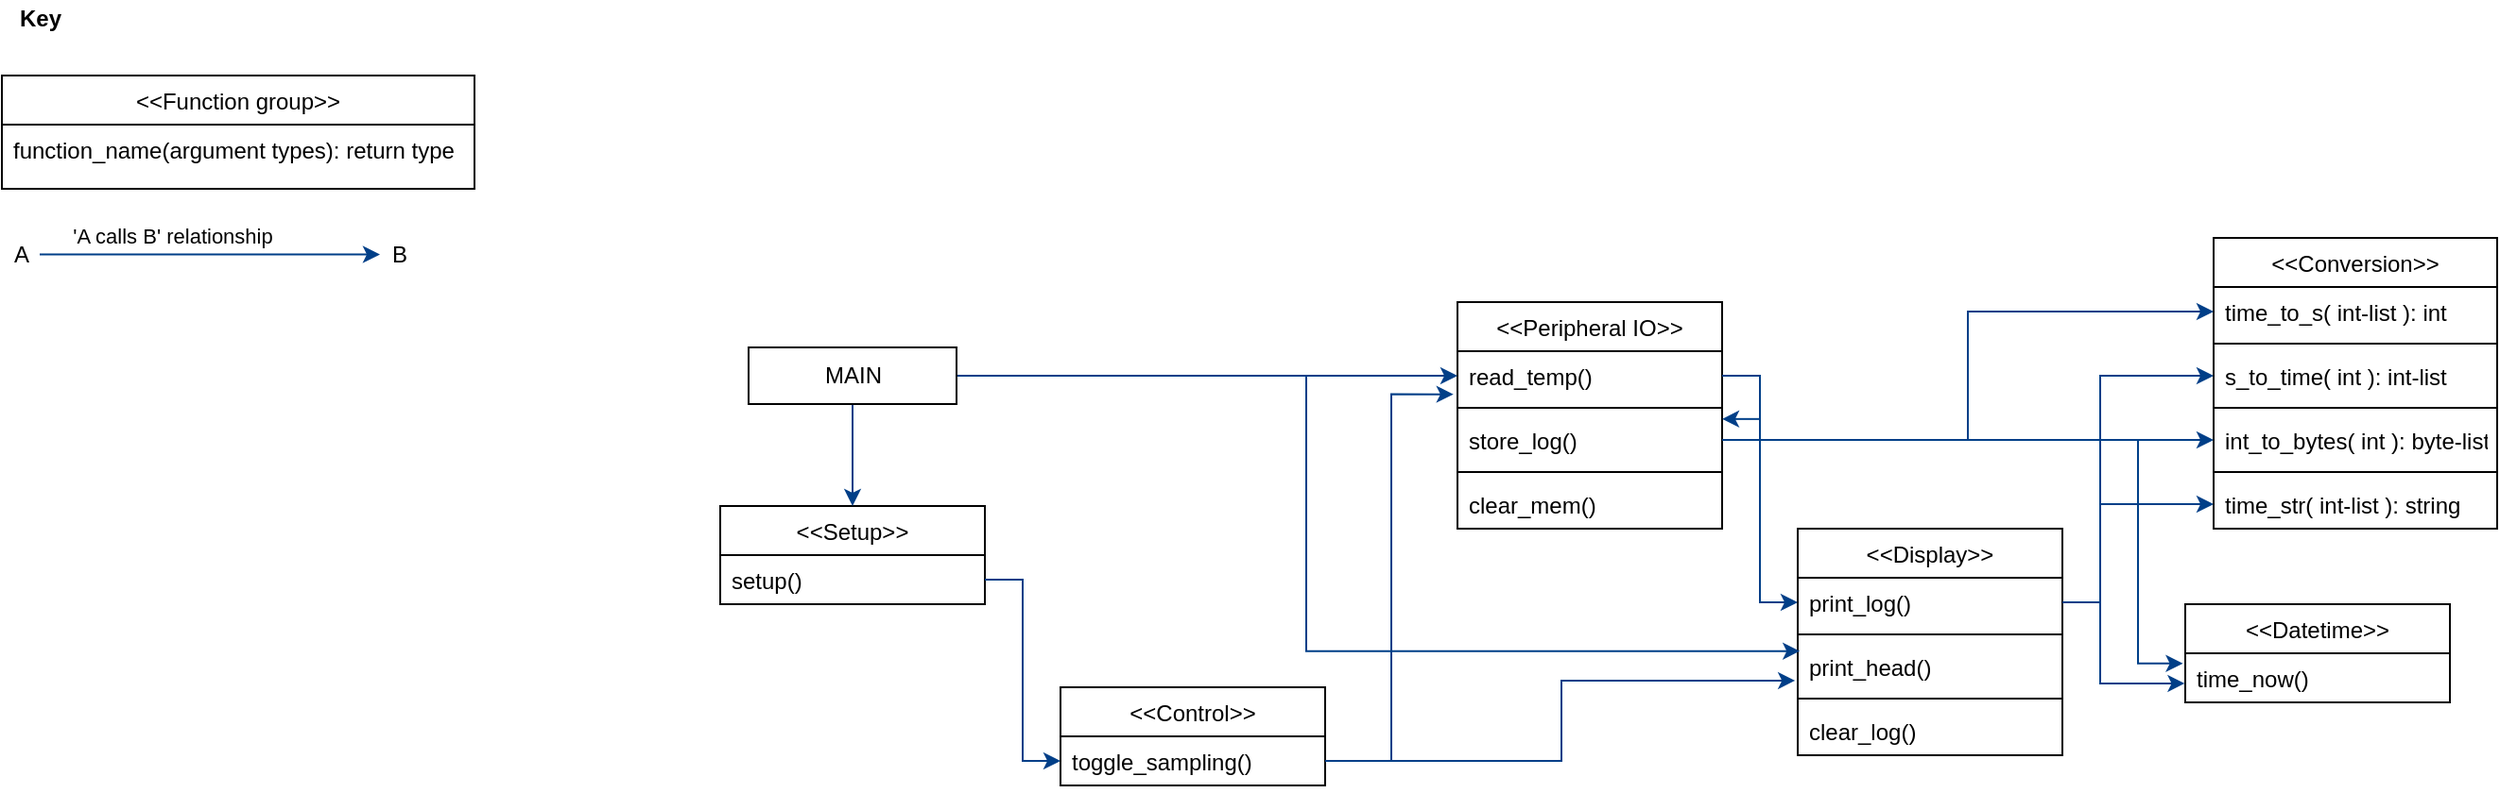 <mxfile version="13.9.2" type="device"><diagram id="46VCVhG75QQmcoM_YC9O" name="Page-1"><mxGraphModel dx="1021" dy="539" grid="1" gridSize="10" guides="1" tooltips="1" connect="1" arrows="1" fold="1" page="1" pageScale="1" pageWidth="1169" pageHeight="827" math="0" shadow="0"><root><mxCell id="0"/><mxCell id="1" parent="0"/><mxCell id="0w3mClHJa15xDYMQMFty-1" value="&lt;&lt;Function group&gt;&gt;" style="swimlane;fontStyle=0;childLayout=stackLayout;horizontal=1;startSize=26;fillColor=none;horizontalStack=0;resizeParent=1;resizeParentMax=0;resizeLast=0;collapsible=1;marginBottom=0;" vertex="1" parent="1"><mxGeometry x="40" y="90" width="250" height="60" as="geometry"/></mxCell><mxCell id="0w3mClHJa15xDYMQMFty-2" value="function_name(argument types): return type " style="text;strokeColor=none;fillColor=none;align=left;verticalAlign=top;spacingLeft=4;spacingRight=4;overflow=hidden;rotatable=0;points=[[0,0.5],[1,0.5]];portConstraint=eastwest;" vertex="1" parent="0w3mClHJa15xDYMQMFty-1"><mxGeometry y="26" width="250" height="34" as="geometry"/></mxCell><mxCell id="0w3mClHJa15xDYMQMFty-3" value="" style="endArrow=classic;html=1;endFill=1;strokeColor=#003F88;" edge="1" parent="1"><mxGeometry width="50" height="50" relative="1" as="geometry"><mxPoint x="60" y="184.76" as="sourcePoint"/><mxPoint x="240" y="184.76" as="targetPoint"/></mxGeometry></mxCell><mxCell id="0w3mClHJa15xDYMQMFty-4" value="'A calls B' relationship" style="edgeLabel;html=1;align=center;verticalAlign=middle;resizable=0;points=[];" vertex="1" connectable="0" parent="0w3mClHJa15xDYMQMFty-3"><mxGeometry x="0.31" y="-1" relative="1" as="geometry"><mxPoint x="-48.0" y="-10.76" as="offset"/></mxGeometry></mxCell><mxCell id="0w3mClHJa15xDYMQMFty-5" value="&lt;b&gt;Key&lt;/b&gt;" style="text;html=1;align=center;verticalAlign=middle;resizable=0;points=[];autosize=1;" vertex="1" parent="1"><mxGeometry x="40" y="50" width="40" height="20" as="geometry"/></mxCell><mxCell id="0w3mClHJa15xDYMQMFty-6" value="&lt;&lt;Setup&gt;&gt;" style="swimlane;fontStyle=0;childLayout=stackLayout;horizontal=1;startSize=26;fillColor=none;horizontalStack=0;resizeParent=1;resizeParentMax=0;resizeLast=0;collapsible=1;marginBottom=0;" vertex="1" parent="1"><mxGeometry x="420" y="318" width="140" height="52" as="geometry"/></mxCell><mxCell id="0w3mClHJa15xDYMQMFty-7" value="setup()" style="text;strokeColor=none;fillColor=none;align=left;verticalAlign=top;spacingLeft=4;spacingRight=4;overflow=hidden;rotatable=0;points=[[0,0.5],[1,0.5]];portConstraint=eastwest;" vertex="1" parent="0w3mClHJa15xDYMQMFty-6"><mxGeometry y="26" width="140" height="26" as="geometry"/></mxCell><mxCell id="0w3mClHJa15xDYMQMFty-8" value="&lt;&lt;Peripheral IO&gt;&gt;" style="swimlane;fontStyle=0;childLayout=stackLayout;horizontal=1;startSize=26;fillColor=none;horizontalStack=0;resizeParent=1;resizeParentMax=0;resizeLast=0;collapsible=1;marginBottom=0;" vertex="1" parent="1"><mxGeometry x="810" y="210" width="140" height="120" as="geometry"><mxRectangle x="610" y="180" width="130" height="26" as="alternateBounds"/></mxGeometry></mxCell><mxCell id="0w3mClHJa15xDYMQMFty-9" value="read_temp()" style="text;strokeColor=none;fillColor=none;align=left;verticalAlign=top;spacingLeft=4;spacingRight=4;overflow=hidden;rotatable=0;points=[[0,0.5],[1,0.5]];portConstraint=eastwest;" vertex="1" parent="0w3mClHJa15xDYMQMFty-8"><mxGeometry y="26" width="140" height="26" as="geometry"/></mxCell><mxCell id="0w3mClHJa15xDYMQMFty-10" value="" style="line;strokeWidth=1;fillColor=none;align=left;verticalAlign=middle;spacingTop=-1;spacingLeft=3;spacingRight=3;rotatable=0;labelPosition=right;points=[];portConstraint=eastwest;" vertex="1" parent="0w3mClHJa15xDYMQMFty-8"><mxGeometry y="52" width="140" height="8" as="geometry"/></mxCell><mxCell id="0w3mClHJa15xDYMQMFty-11" value="store_log()" style="text;strokeColor=none;fillColor=none;align=left;verticalAlign=top;spacingLeft=4;spacingRight=4;overflow=hidden;rotatable=0;points=[[0,0.5],[1,0.5]];portConstraint=eastwest;" vertex="1" parent="0w3mClHJa15xDYMQMFty-8"><mxGeometry y="60" width="140" height="26" as="geometry"/></mxCell><mxCell id="0w3mClHJa15xDYMQMFty-12" value="" style="line;strokeWidth=1;fillColor=none;align=left;verticalAlign=middle;spacingTop=-1;spacingLeft=3;spacingRight=3;rotatable=0;labelPosition=right;points=[];portConstraint=eastwest;" vertex="1" parent="0w3mClHJa15xDYMQMFty-8"><mxGeometry y="86" width="140" height="8" as="geometry"/></mxCell><mxCell id="0w3mClHJa15xDYMQMFty-13" value="clear_mem()" style="text;strokeColor=none;fillColor=none;align=left;verticalAlign=top;spacingLeft=4;spacingRight=4;overflow=hidden;rotatable=0;points=[[0,0.5],[1,0.5]];portConstraint=eastwest;" vertex="1" parent="0w3mClHJa15xDYMQMFty-8"><mxGeometry y="94" width="140" height="26" as="geometry"/></mxCell><mxCell id="0w3mClHJa15xDYMQMFty-14" value="&lt;&lt;Display&gt;&gt;" style="swimlane;fontStyle=0;childLayout=stackLayout;horizontal=1;startSize=26;fillColor=none;horizontalStack=0;resizeParent=1;resizeParentMax=0;resizeLast=0;collapsible=1;marginBottom=0;" vertex="1" parent="1"><mxGeometry x="990" y="330" width="140" height="120" as="geometry"><mxRectangle x="610" y="180" width="130" height="26" as="alternateBounds"/></mxGeometry></mxCell><mxCell id="0w3mClHJa15xDYMQMFty-15" value="print_log()" style="text;strokeColor=none;fillColor=none;align=left;verticalAlign=top;spacingLeft=4;spacingRight=4;overflow=hidden;rotatable=0;points=[[0,0.5],[1,0.5]];portConstraint=eastwest;" vertex="1" parent="0w3mClHJa15xDYMQMFty-14"><mxGeometry y="26" width="140" height="26" as="geometry"/></mxCell><mxCell id="0w3mClHJa15xDYMQMFty-16" value="" style="line;strokeWidth=1;fillColor=none;align=left;verticalAlign=middle;spacingTop=-1;spacingLeft=3;spacingRight=3;rotatable=0;labelPosition=right;points=[];portConstraint=eastwest;" vertex="1" parent="0w3mClHJa15xDYMQMFty-14"><mxGeometry y="52" width="140" height="8" as="geometry"/></mxCell><mxCell id="0w3mClHJa15xDYMQMFty-17" value="print_head()" style="text;strokeColor=none;fillColor=none;align=left;verticalAlign=top;spacingLeft=4;spacingRight=4;overflow=hidden;rotatable=0;points=[[0,0.5],[1,0.5]];portConstraint=eastwest;" vertex="1" parent="0w3mClHJa15xDYMQMFty-14"><mxGeometry y="60" width="140" height="26" as="geometry"/></mxCell><mxCell id="0w3mClHJa15xDYMQMFty-18" value="" style="line;strokeWidth=1;fillColor=none;align=left;verticalAlign=middle;spacingTop=-1;spacingLeft=3;spacingRight=3;rotatable=0;labelPosition=right;points=[];portConstraint=eastwest;" vertex="1" parent="0w3mClHJa15xDYMQMFty-14"><mxGeometry y="86" width="140" height="8" as="geometry"/></mxCell><mxCell id="0w3mClHJa15xDYMQMFty-19" value="clear_log()" style="text;strokeColor=none;fillColor=none;align=left;verticalAlign=top;spacingLeft=4;spacingRight=4;overflow=hidden;rotatable=0;points=[[0,0.5],[1,0.5]];portConstraint=eastwest;" vertex="1" parent="0w3mClHJa15xDYMQMFty-14"><mxGeometry y="94" width="140" height="26" as="geometry"/></mxCell><mxCell id="0w3mClHJa15xDYMQMFty-20" value="&lt;&lt;Control&gt;&gt;" style="swimlane;fontStyle=0;childLayout=stackLayout;horizontal=1;startSize=26;fillColor=none;horizontalStack=0;resizeParent=1;resizeParentMax=0;resizeLast=0;collapsible=1;marginBottom=0;" vertex="1" parent="1"><mxGeometry x="600" y="414" width="140" height="52" as="geometry"><mxRectangle x="610" y="180" width="130" height="26" as="alternateBounds"/></mxGeometry></mxCell><mxCell id="0w3mClHJa15xDYMQMFty-21" value="toggle_sampling()" style="text;strokeColor=none;fillColor=none;align=left;verticalAlign=top;spacingLeft=4;spacingRight=4;overflow=hidden;rotatable=0;points=[[0,0.5],[1,0.5]];portConstraint=eastwest;" vertex="1" parent="0w3mClHJa15xDYMQMFty-20"><mxGeometry y="26" width="140" height="26" as="geometry"/></mxCell><mxCell id="0w3mClHJa15xDYMQMFty-22" value="&lt;&lt;Datetime&gt;&gt;" style="swimlane;fontStyle=0;childLayout=stackLayout;horizontal=1;startSize=26;fillColor=none;horizontalStack=0;resizeParent=1;resizeParentMax=0;resizeLast=0;collapsible=1;marginBottom=0;" vertex="1" parent="1"><mxGeometry x="1195" y="370" width="140" height="52" as="geometry"><mxRectangle x="610" y="180" width="130" height="26" as="alternateBounds"/></mxGeometry></mxCell><mxCell id="0w3mClHJa15xDYMQMFty-23" value="time_now()" style="text;strokeColor=none;fillColor=none;align=left;verticalAlign=top;spacingLeft=4;spacingRight=4;overflow=hidden;rotatable=0;points=[[0,0.5],[1,0.5]];portConstraint=eastwest;" vertex="1" parent="0w3mClHJa15xDYMQMFty-22"><mxGeometry y="26" width="140" height="26" as="geometry"/></mxCell><mxCell id="0w3mClHJa15xDYMQMFty-24" value="&lt;&lt;Conversion&gt;&gt;" style="swimlane;fontStyle=0;childLayout=stackLayout;horizontal=1;startSize=26;fillColor=none;horizontalStack=0;resizeParent=1;resizeParentMax=0;resizeLast=0;collapsible=1;marginBottom=0;" vertex="1" parent="1"><mxGeometry x="1210" y="176" width="150" height="154" as="geometry"><mxRectangle x="610" y="180" width="130" height="26" as="alternateBounds"/></mxGeometry></mxCell><mxCell id="0w3mClHJa15xDYMQMFty-25" value="time_to_s( int-list ): int" style="text;strokeColor=none;fillColor=none;align=left;verticalAlign=top;spacingLeft=4;spacingRight=4;overflow=hidden;rotatable=0;points=[[0,0.5],[1,0.5]];portConstraint=eastwest;" vertex="1" parent="0w3mClHJa15xDYMQMFty-24"><mxGeometry y="26" width="150" height="26" as="geometry"/></mxCell><mxCell id="0w3mClHJa15xDYMQMFty-26" value="" style="line;strokeWidth=1;fillColor=none;align=left;verticalAlign=middle;spacingTop=-1;spacingLeft=3;spacingRight=3;rotatable=0;labelPosition=right;points=[];portConstraint=eastwest;" vertex="1" parent="0w3mClHJa15xDYMQMFty-24"><mxGeometry y="52" width="150" height="8" as="geometry"/></mxCell><mxCell id="0w3mClHJa15xDYMQMFty-27" value="s_to_time( int ): int-list" style="text;strokeColor=none;fillColor=none;align=left;verticalAlign=top;spacingLeft=4;spacingRight=4;overflow=hidden;rotatable=0;points=[[0,0.5],[1,0.5]];portConstraint=eastwest;" vertex="1" parent="0w3mClHJa15xDYMQMFty-24"><mxGeometry y="60" width="150" height="26" as="geometry"/></mxCell><mxCell id="0w3mClHJa15xDYMQMFty-28" value="" style="line;strokeWidth=1;fillColor=none;align=left;verticalAlign=middle;spacingTop=-1;spacingLeft=3;spacingRight=3;rotatable=0;labelPosition=right;points=[];portConstraint=eastwest;" vertex="1" parent="0w3mClHJa15xDYMQMFty-24"><mxGeometry y="86" width="150" height="8" as="geometry"/></mxCell><mxCell id="0w3mClHJa15xDYMQMFty-29" value="int_to_bytes( int ): byte-list" style="text;strokeColor=none;fillColor=none;align=left;verticalAlign=top;spacingLeft=4;spacingRight=4;overflow=hidden;rotatable=0;points=[[0,0.5],[1,0.5]];portConstraint=eastwest;" vertex="1" parent="0w3mClHJa15xDYMQMFty-24"><mxGeometry y="94" width="150" height="26" as="geometry"/></mxCell><mxCell id="0w3mClHJa15xDYMQMFty-30" value="" style="line;strokeWidth=1;fillColor=none;align=left;verticalAlign=middle;spacingTop=-1;spacingLeft=3;spacingRight=3;rotatable=0;labelPosition=right;points=[];portConstraint=eastwest;" vertex="1" parent="0w3mClHJa15xDYMQMFty-24"><mxGeometry y="120" width="150" height="8" as="geometry"/></mxCell><mxCell id="0w3mClHJa15xDYMQMFty-31" value="time_str( int-list ): string" style="text;strokeColor=none;fillColor=none;align=left;verticalAlign=top;spacingLeft=4;spacingRight=4;overflow=hidden;rotatable=0;points=[[0,0.5],[1,0.5]];portConstraint=eastwest;" vertex="1" parent="0w3mClHJa15xDYMQMFty-24"><mxGeometry y="128" width="150" height="26" as="geometry"/></mxCell><mxCell id="0w3mClHJa15xDYMQMFty-32" style="edgeStyle=orthogonalEdgeStyle;rounded=0;orthogonalLoop=1;jettySize=auto;html=1;entryX=0.5;entryY=0;entryDx=0;entryDy=0;strokeColor=#003F88;" edge="1" parent="1" source="0w3mClHJa15xDYMQMFty-35" target="0w3mClHJa15xDYMQMFty-6"><mxGeometry relative="1" as="geometry"/></mxCell><mxCell id="0w3mClHJa15xDYMQMFty-33" style="edgeStyle=orthogonalEdgeStyle;rounded=0;orthogonalLoop=1;jettySize=auto;html=1;entryX=0;entryY=0.5;entryDx=0;entryDy=0;endArrow=classic;endFill=1;strokeColor=#003f88;" edge="1" parent="1" source="0w3mClHJa15xDYMQMFty-35" target="0w3mClHJa15xDYMQMFty-9"><mxGeometry relative="1" as="geometry"/></mxCell><mxCell id="0w3mClHJa15xDYMQMFty-34" style="edgeStyle=orthogonalEdgeStyle;rounded=0;orthogonalLoop=1;jettySize=auto;html=1;entryX=0.008;entryY=0.187;entryDx=0;entryDy=0;entryPerimeter=0;endArrow=classic;endFill=1;strokeColor=#003F88;" edge="1" parent="1" source="0w3mClHJa15xDYMQMFty-35" target="0w3mClHJa15xDYMQMFty-17"><mxGeometry relative="1" as="geometry"><Array as="points"><mxPoint x="730" y="249"/><mxPoint x="730" y="395"/></Array></mxGeometry></mxCell><mxCell id="0w3mClHJa15xDYMQMFty-35" value="MAIN" style="html=1;fillColor=none;align=center;" vertex="1" parent="1"><mxGeometry x="435" y="234" width="110" height="30" as="geometry"/></mxCell><mxCell id="0w3mClHJa15xDYMQMFty-36" value="A" style="text;html=1;align=center;verticalAlign=middle;resizable=0;points=[];autosize=1;" vertex="1" parent="1"><mxGeometry x="40" y="175" width="20" height="20" as="geometry"/></mxCell><mxCell id="0w3mClHJa15xDYMQMFty-37" value="B" style="text;html=1;align=center;verticalAlign=middle;resizable=0;points=[];autosize=1;" vertex="1" parent="1"><mxGeometry x="240" y="175" width="20" height="20" as="geometry"/></mxCell><mxCell id="0w3mClHJa15xDYMQMFty-38" style="edgeStyle=orthogonalEdgeStyle;rounded=0;orthogonalLoop=1;jettySize=auto;html=1;entryX=0;entryY=0.5;entryDx=0;entryDy=0;endArrow=classic;endFill=1;strokeColor=#003F88;" edge="1" parent="1" source="0w3mClHJa15xDYMQMFty-9" target="0w3mClHJa15xDYMQMFty-15"><mxGeometry relative="1" as="geometry"/></mxCell><mxCell id="0w3mClHJa15xDYMQMFty-39" style="edgeStyle=orthogonalEdgeStyle;rounded=0;orthogonalLoop=1;jettySize=auto;html=1;entryX=0;entryY=0.5;entryDx=0;entryDy=0;endArrow=classic;endFill=1;strokeColor=#003F88;" edge="1" parent="1" source="0w3mClHJa15xDYMQMFty-11" target="0w3mClHJa15xDYMQMFty-25"><mxGeometry relative="1" as="geometry"/></mxCell><mxCell id="0w3mClHJa15xDYMQMFty-40" style="edgeStyle=orthogonalEdgeStyle;rounded=0;orthogonalLoop=1;jettySize=auto;html=1;entryX=0;entryY=0.5;entryDx=0;entryDy=0;endArrow=classic;endFill=1;strokeColor=#003F88;" edge="1" parent="1" source="0w3mClHJa15xDYMQMFty-11" target="0w3mClHJa15xDYMQMFty-29"><mxGeometry relative="1" as="geometry"/></mxCell><mxCell id="0w3mClHJa15xDYMQMFty-41" style="edgeStyle=orthogonalEdgeStyle;rounded=0;orthogonalLoop=1;jettySize=auto;html=1;entryX=-0.009;entryY=0.209;entryDx=0;entryDy=0;entryPerimeter=0;endArrow=classic;endFill=1;strokeColor=#003F88;" edge="1" parent="1" source="0w3mClHJa15xDYMQMFty-11" target="0w3mClHJa15xDYMQMFty-23"><mxGeometry relative="1" as="geometry"><Array as="points"><mxPoint x="1170" y="283"/><mxPoint x="1170" y="401"/></Array></mxGeometry></mxCell><mxCell id="0w3mClHJa15xDYMQMFty-42" style="edgeStyle=orthogonalEdgeStyle;rounded=0;orthogonalLoop=1;jettySize=auto;html=1;entryX=-0.002;entryY=0.615;entryDx=0;entryDy=0;entryPerimeter=0;endArrow=classic;endFill=1;strokeColor=#003F88;" edge="1" parent="1" source="0w3mClHJa15xDYMQMFty-15" target="0w3mClHJa15xDYMQMFty-23"><mxGeometry relative="1" as="geometry"><Array as="points"><mxPoint x="1150" y="369"/><mxPoint x="1150" y="412"/></Array></mxGeometry></mxCell><mxCell id="0w3mClHJa15xDYMQMFty-43" style="edgeStyle=orthogonalEdgeStyle;rounded=0;orthogonalLoop=1;jettySize=auto;html=1;entryX=0;entryY=0.5;entryDx=0;entryDy=0;endArrow=classic;endFill=1;strokeColor=#003F88;" edge="1" parent="1" source="0w3mClHJa15xDYMQMFty-15" target="0w3mClHJa15xDYMQMFty-27"><mxGeometry relative="1" as="geometry"><Array as="points"><mxPoint x="1150" y="369"/><mxPoint x="1150" y="249"/></Array></mxGeometry></mxCell><mxCell id="0w3mClHJa15xDYMQMFty-44" style="edgeStyle=orthogonalEdgeStyle;rounded=0;orthogonalLoop=1;jettySize=auto;html=1;entryX=0;entryY=0.5;entryDx=0;entryDy=0;endArrow=classic;endFill=1;strokeColor=#003F88;" edge="1" parent="1" source="0w3mClHJa15xDYMQMFty-15" target="0w3mClHJa15xDYMQMFty-31"><mxGeometry relative="1" as="geometry"><Array as="points"><mxPoint x="1150" y="369"/><mxPoint x="1150" y="317"/></Array></mxGeometry></mxCell><mxCell id="0w3mClHJa15xDYMQMFty-45" style="edgeStyle=orthogonalEdgeStyle;rounded=0;orthogonalLoop=1;jettySize=auto;html=1;entryX=-0.015;entryY=0.878;entryDx=0;entryDy=0;entryPerimeter=0;endArrow=classic;endFill=1;strokeColor=#003f88;" edge="1" parent="1" source="0w3mClHJa15xDYMQMFty-21" target="0w3mClHJa15xDYMQMFty-9"><mxGeometry relative="1" as="geometry"/></mxCell><mxCell id="0w3mClHJa15xDYMQMFty-46" style="edgeStyle=orthogonalEdgeStyle;rounded=0;orthogonalLoop=1;jettySize=auto;html=1;entryX=-0.01;entryY=0.788;entryDx=0;entryDy=0;entryPerimeter=0;endArrow=classic;endFill=1;strokeColor=#003F88;" edge="1" parent="1" source="0w3mClHJa15xDYMQMFty-21" target="0w3mClHJa15xDYMQMFty-17"><mxGeometry relative="1" as="geometry"/></mxCell><mxCell id="0w3mClHJa15xDYMQMFty-47" style="edgeStyle=orthogonalEdgeStyle;rounded=0;orthogonalLoop=1;jettySize=auto;html=1;entryX=0;entryY=0.5;entryDx=0;entryDy=0;endArrow=classic;endFill=1;strokeColor=#003f88;" edge="1" parent="1" source="0w3mClHJa15xDYMQMFty-7" target="0w3mClHJa15xDYMQMFty-21"><mxGeometry relative="1" as="geometry"/></mxCell><mxCell id="0w3mClHJa15xDYMQMFty-48" value="" style="endArrow=classic;html=1;strokeColor=#003F88;" edge="1" parent="1"><mxGeometry width="50" height="50" relative="1" as="geometry"><mxPoint x="970" y="271.92" as="sourcePoint"/><mxPoint x="950" y="271.92" as="targetPoint"/></mxGeometry></mxCell></root></mxGraphModel></diagram></mxfile>
